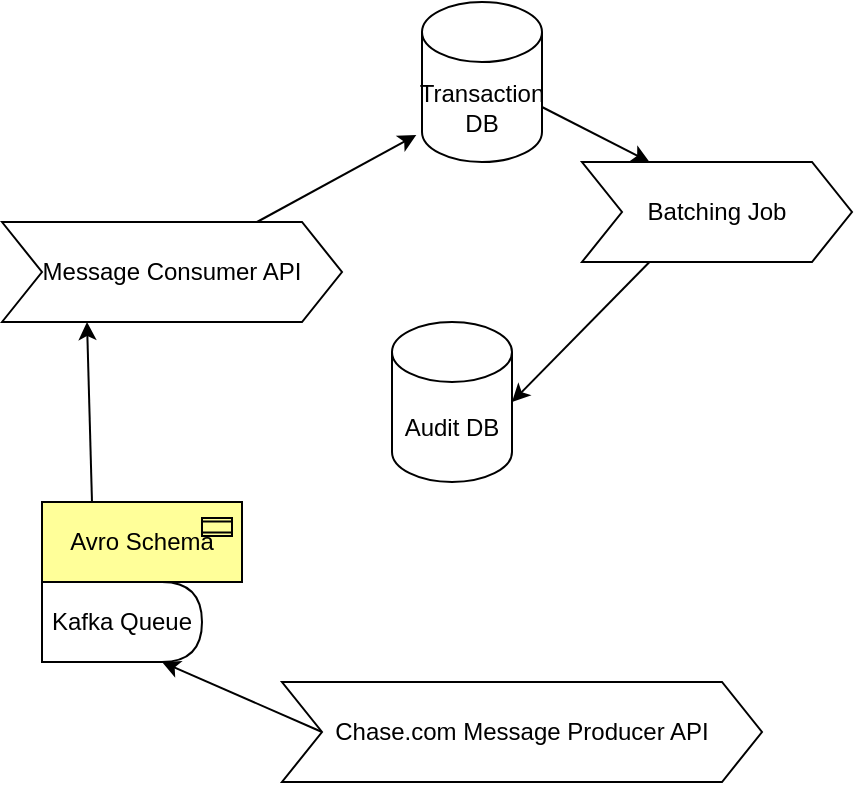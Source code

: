 <mxfile>
    <diagram id="2wLwAOh1gkT3Ji1R0t77" name="Page-1">
        <mxGraphModel dx="679" dy="564" grid="1" gridSize="10" guides="1" tooltips="1" connect="1" arrows="1" fold="1" page="1" pageScale="1" pageWidth="850" pageHeight="1100" math="0" shadow="0">
            <root>
                <mxCell id="0"/>
                <mxCell id="1" parent="0"/>
                <mxCell id="18" style="edgeStyle=none;html=1;exitX=1;exitY=0;exitDx=0;exitDy=52.5;exitPerimeter=0;entryX=0.25;entryY=0;entryDx=0;entryDy=0;" edge="1" parent="1" source="2" target="16">
                    <mxGeometry relative="1" as="geometry"/>
                </mxCell>
                <mxCell id="2" value="Transaction DB" style="shape=cylinder3;whiteSpace=wrap;html=1;boundedLbl=1;backgroundOutline=1;size=15;" vertex="1" parent="1">
                    <mxGeometry x="320" y="20" width="60" height="80" as="geometry"/>
                </mxCell>
                <mxCell id="4" value="Message Consumer API" style="shape=step;perimeter=stepPerimeter;whiteSpace=wrap;html=1;fixedSize=1;" vertex="1" parent="1">
                    <mxGeometry x="110" y="130" width="170" height="50" as="geometry"/>
                </mxCell>
                <mxCell id="8" value="Kafka Queue" style="shape=delay;whiteSpace=wrap;html=1;" vertex="1" parent="1">
                    <mxGeometry x="130" y="310" width="80" height="40" as="geometry"/>
                </mxCell>
                <mxCell id="12" style="edgeStyle=none;html=1;exitX=0.25;exitY=0;exitDx=0;exitDy=0;exitPerimeter=0;entryX=0.25;entryY=1;entryDx=0;entryDy=0;" edge="1" parent="1" source="9" target="4">
                    <mxGeometry relative="1" as="geometry"/>
                </mxCell>
                <mxCell id="9" value="Avro Schema" style="html=1;outlineConnect=0;whiteSpace=wrap;fillColor=#ffff99;shape=mxgraph.archimate3.application;appType=contract;archiType=square;" vertex="1" parent="1">
                    <mxGeometry x="130" y="270" width="100" height="40" as="geometry"/>
                </mxCell>
                <mxCell id="13" style="edgeStyle=none;html=1;exitX=0;exitY=0.5;exitDx=0;exitDy=0;entryX=0.75;entryY=1;entryDx=0;entryDy=0;" edge="1" parent="1" source="11" target="8">
                    <mxGeometry relative="1" as="geometry"/>
                </mxCell>
                <mxCell id="11" value="Chase.com Message Producer API" style="shape=step;perimeter=stepPerimeter;whiteSpace=wrap;html=1;fixedSize=1;" vertex="1" parent="1">
                    <mxGeometry x="250" y="360" width="240" height="50" as="geometry"/>
                </mxCell>
                <mxCell id="14" style="edgeStyle=none;html=1;exitX=0.75;exitY=0;exitDx=0;exitDy=0;entryX=-0.047;entryY=0.831;entryDx=0;entryDy=0;entryPerimeter=0;" edge="1" parent="1" source="4" target="2">
                    <mxGeometry relative="1" as="geometry"/>
                </mxCell>
                <mxCell id="15" value="Audit DB" style="shape=cylinder3;whiteSpace=wrap;html=1;boundedLbl=1;backgroundOutline=1;size=15;" vertex="1" parent="1">
                    <mxGeometry x="305" y="180" width="60" height="80" as="geometry"/>
                </mxCell>
                <mxCell id="16" value="Batching Job" style="shape=step;perimeter=stepPerimeter;whiteSpace=wrap;html=1;fixedSize=1;" vertex="1" parent="1">
                    <mxGeometry x="400" y="100" width="135" height="50" as="geometry"/>
                </mxCell>
                <mxCell id="17" style="edgeStyle=none;html=1;exitX=0.25;exitY=1;exitDx=0;exitDy=0;entryX=1;entryY=0.5;entryDx=0;entryDy=0;entryPerimeter=0;" edge="1" parent="1" source="16" target="15">
                    <mxGeometry relative="1" as="geometry"/>
                </mxCell>
            </root>
        </mxGraphModel>
    </diagram>
</mxfile>